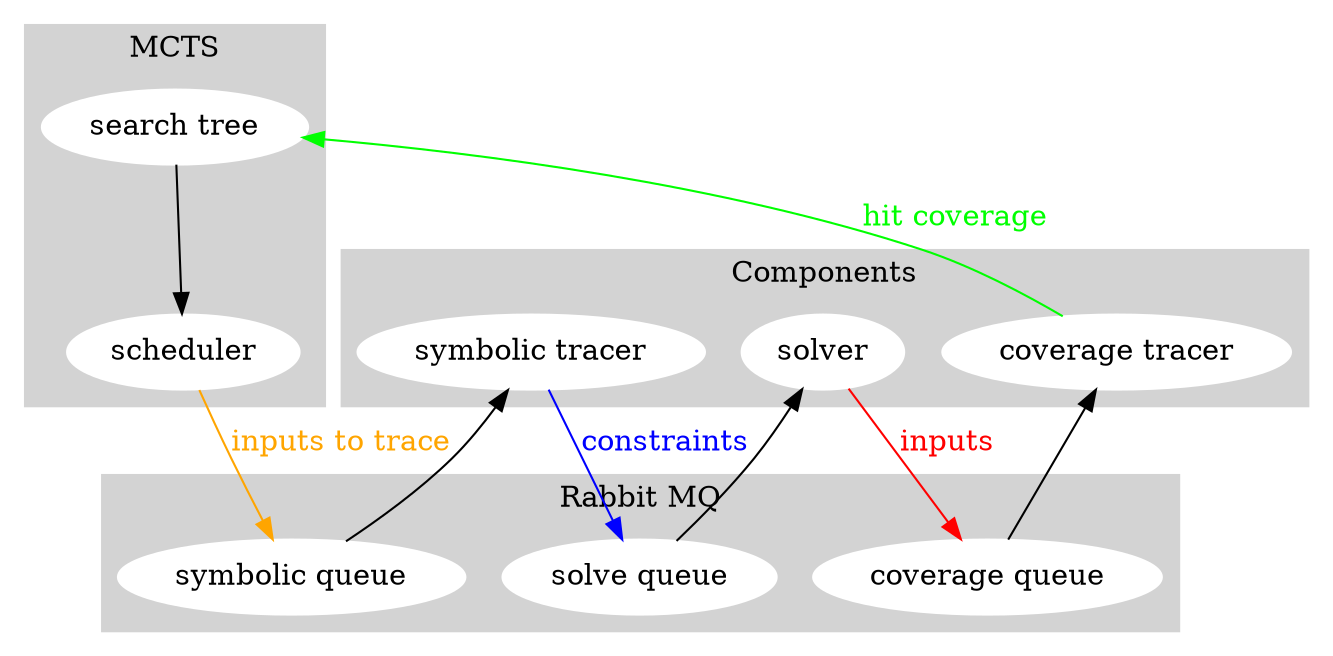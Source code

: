 # http://www.graphviz.org/content/cluster

digraph G {

	subgraph cluster_0 {
		style = filled;
		color = lightgrey;
		node [style=filled,color=white];
		"search tree" -> "scheduler";
		label = "MCTS";
	}

	subgraph cluster_1 {
		style = filled;
		color = lightgrey;
		node [style=filled,color=white];
		"solve queue"; "symbolic queue"; "coverage queue";
		label = "Rabbit MQ";
	}
    subgraph cluster_2 {
        style = filled;
		color = lightgrey;
		node [style=filled,color=white];
		"coverage tracer"; "solver"; "symbolic tracer";
		label = "Components";
    }

	"scheduler" -> "symbolic queue" [label="inputs to trace",color=orange,fontcolor=orange];
	"symbolic queue" -> "symbolic tracer";

	"symbolic tracer" -> "solve queue" [label=constraints,color=blue,fontcolor=blue];
	"solve queue" -> "solver";

	"solver" -> "coverage queue" [label="inputs",color=red,fontcolor=red];

	"coverage queue" -> "coverage tracer";
	"coverage tracer" -> "search tree" [label="hit coverage",color=green,fontcolor=green];
}
